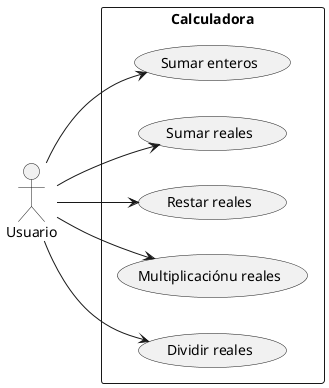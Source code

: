 @startuml
left to right direction
actor "Usuario" as user

rectangle Calculadora {
    usecase "Sumar enteros" as UC1
    usecase "Sumar reales" as UC2
    usecase "Restar reales" as UC3
    usecase "Multiplicaciónu reales" as UC4
    usecase "Dividir reales" as UC5

    user --> UC1
    user --> UC2
    user --> UC3
    user --> UC4
    user --> UC5
}
@enduml